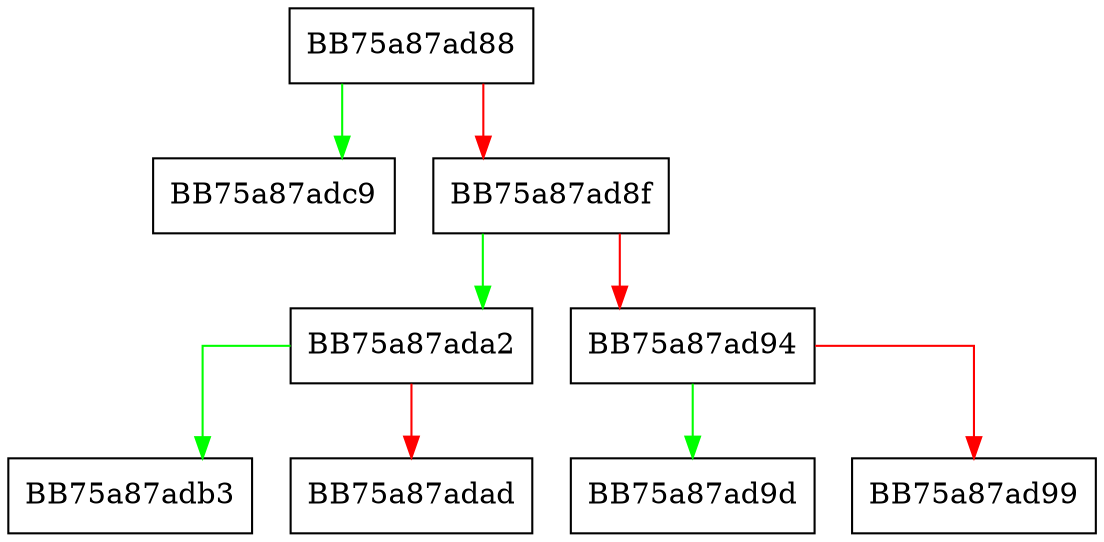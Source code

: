 digraph to_double {
  node [shape="box"];
  graph [splines=ortho];
  BB75a87ad88 -> BB75a87adc9 [color="green"];
  BB75a87ad88 -> BB75a87ad8f [color="red"];
  BB75a87ad8f -> BB75a87ada2 [color="green"];
  BB75a87ad8f -> BB75a87ad94 [color="red"];
  BB75a87ad94 -> BB75a87ad9d [color="green"];
  BB75a87ad94 -> BB75a87ad99 [color="red"];
  BB75a87ada2 -> BB75a87adb3 [color="green"];
  BB75a87ada2 -> BB75a87adad [color="red"];
}